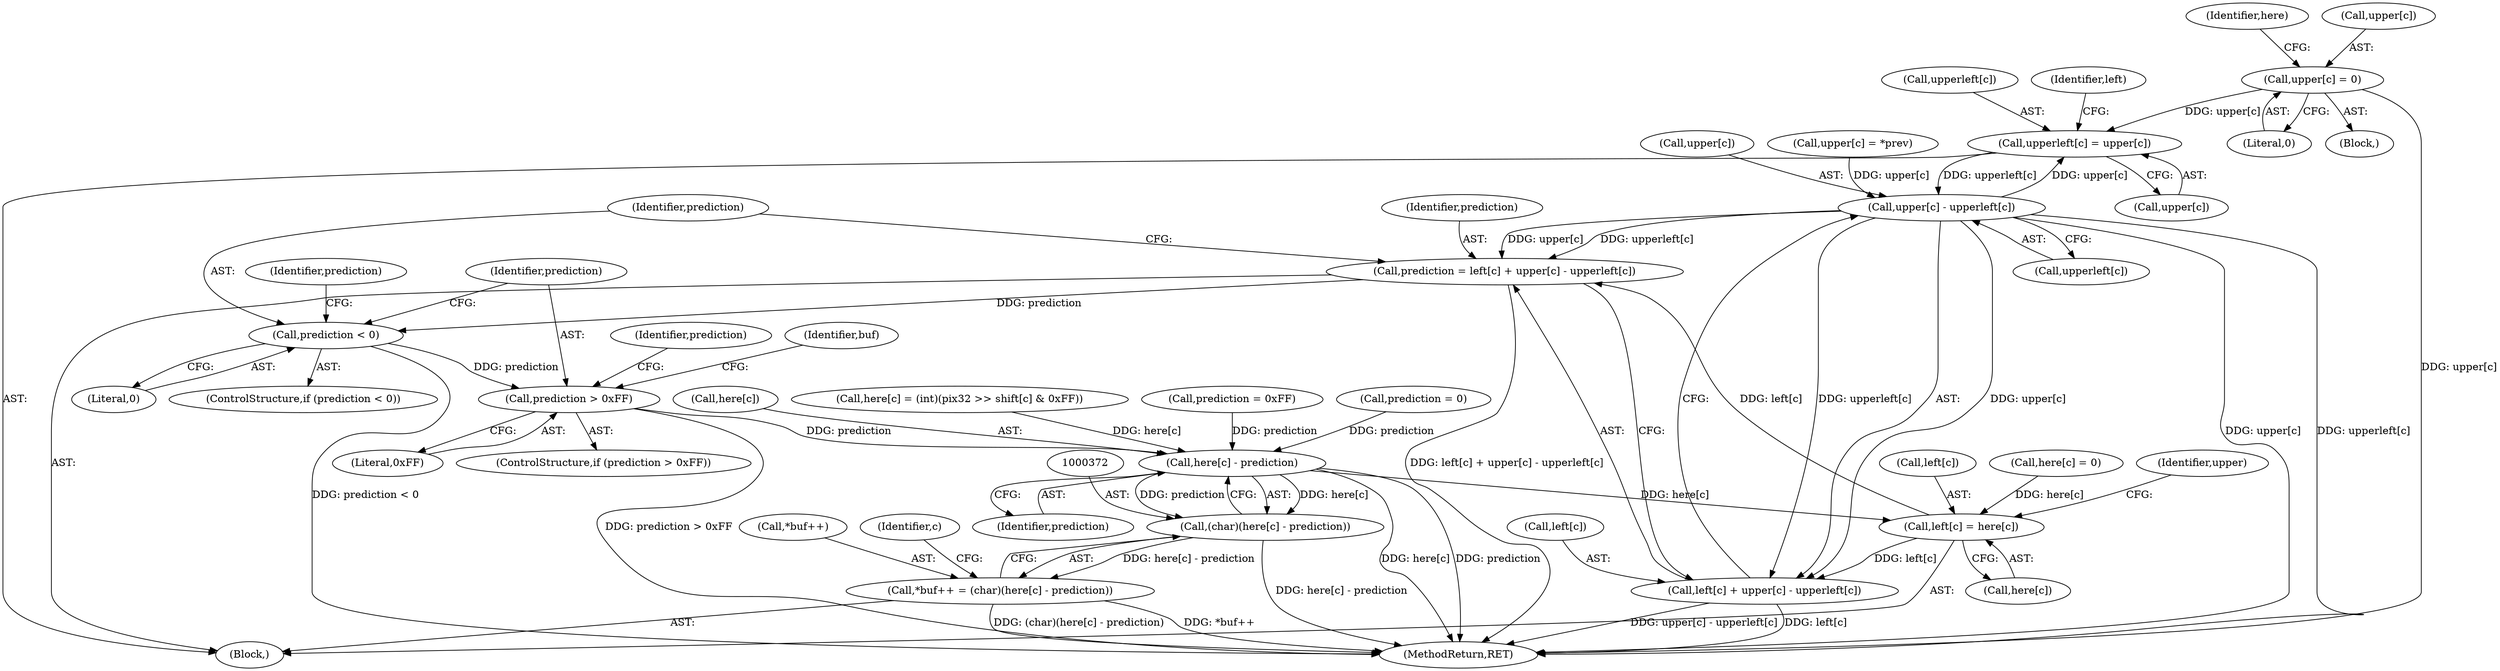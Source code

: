 digraph "0_qemu_9f64916da20eea67121d544698676295bbb105a7_7@array" {
"1000251" [label="(Call,upper[c] = 0)"];
"1000297" [label="(Call,upperleft[c] = upper[c])"];
"1000343" [label="(Call,upper[c] - upperleft[c])"];
"1000337" [label="(Call,prediction = left[c] + upper[c] - upperleft[c])"];
"1000351" [label="(Call,prediction < 0)"];
"1000360" [label="(Call,prediction > 0xFF)"];
"1000373" [label="(Call,here[c] - prediction)"];
"1000304" [label="(Call,left[c] = here[c])"];
"1000339" [label="(Call,left[c] + upper[c] - upperleft[c])"];
"1000371" [label="(Call,(char)(here[c] - prediction))"];
"1000367" [label="(Call,*buf++ = (char)(here[c] - prediction))"];
"1000251" [label="(Call,upper[c] = 0)"];
"1000258" [label="(Identifier,here)"];
"1000339" [label="(Call,left[c] + upper[c] - upperleft[c])"];
"1000306" [label="(Identifier,left)"];
"1000344" [label="(Call,upper[c])"];
"1000317" [label="(Call,here[c] = (int)(pix32 >> shift[c] & 0xFF))"];
"1000367" [label="(Call,*buf++ = (char)(here[c] - prediction))"];
"1000368" [label="(Call,*buf++)"];
"1000353" [label="(Literal,0)"];
"1000255" [label="(Literal,0)"];
"1000364" [label="(Call,prediction = 0xFF)"];
"1000371" [label="(Call,(char)(here[c] - prediction))"];
"1000311" [label="(Call,upper[c] = *prev)"];
"1000298" [label="(Call,upperleft[c])"];
"1000378" [label="(MethodReturn,RET)"];
"1000338" [label="(Identifier,prediction)"];
"1000305" [label="(Call,left[c])"];
"1000340" [label="(Call,left[c])"];
"1000296" [label="(Block,)"];
"1000304" [label="(Call,left[c] = here[c])"];
"1000352" [label="(Identifier,prediction)"];
"1000355" [label="(Call,prediction = 0)"];
"1000256" [label="(Call,here[c] = 0)"];
"1000365" [label="(Identifier,prediction)"];
"1000351" [label="(Call,prediction < 0)"];
"1000313" [label="(Identifier,upper)"];
"1000347" [label="(Call,upperleft[c])"];
"1000250" [label="(Block,)"];
"1000297" [label="(Call,upperleft[c] = upper[c])"];
"1000350" [label="(ControlStructure,if (prediction < 0))"];
"1000356" [label="(Identifier,prediction)"];
"1000359" [label="(ControlStructure,if (prediction > 0xFF))"];
"1000301" [label="(Call,upper[c])"];
"1000370" [label="(Identifier,buf)"];
"1000377" [label="(Identifier,prediction)"];
"1000295" [label="(Identifier,c)"];
"1000337" [label="(Call,prediction = left[c] + upper[c] - upperleft[c])"];
"1000362" [label="(Literal,0xFF)"];
"1000374" [label="(Call,here[c])"];
"1000373" [label="(Call,here[c] - prediction)"];
"1000343" [label="(Call,upper[c] - upperleft[c])"];
"1000252" [label="(Call,upper[c])"];
"1000308" [label="(Call,here[c])"];
"1000360" [label="(Call,prediction > 0xFF)"];
"1000361" [label="(Identifier,prediction)"];
"1000251" -> "1000250"  [label="AST: "];
"1000251" -> "1000255"  [label="CFG: "];
"1000252" -> "1000251"  [label="AST: "];
"1000255" -> "1000251"  [label="AST: "];
"1000258" -> "1000251"  [label="CFG: "];
"1000251" -> "1000378"  [label="DDG: upper[c]"];
"1000251" -> "1000297"  [label="DDG: upper[c]"];
"1000297" -> "1000296"  [label="AST: "];
"1000297" -> "1000301"  [label="CFG: "];
"1000298" -> "1000297"  [label="AST: "];
"1000301" -> "1000297"  [label="AST: "];
"1000306" -> "1000297"  [label="CFG: "];
"1000343" -> "1000297"  [label="DDG: upper[c]"];
"1000297" -> "1000343"  [label="DDG: upperleft[c]"];
"1000343" -> "1000339"  [label="AST: "];
"1000343" -> "1000347"  [label="CFG: "];
"1000344" -> "1000343"  [label="AST: "];
"1000347" -> "1000343"  [label="AST: "];
"1000339" -> "1000343"  [label="CFG: "];
"1000343" -> "1000378"  [label="DDG: upper[c]"];
"1000343" -> "1000378"  [label="DDG: upperleft[c]"];
"1000343" -> "1000337"  [label="DDG: upper[c]"];
"1000343" -> "1000337"  [label="DDG: upperleft[c]"];
"1000343" -> "1000339"  [label="DDG: upper[c]"];
"1000343" -> "1000339"  [label="DDG: upperleft[c]"];
"1000311" -> "1000343"  [label="DDG: upper[c]"];
"1000337" -> "1000296"  [label="AST: "];
"1000337" -> "1000339"  [label="CFG: "];
"1000338" -> "1000337"  [label="AST: "];
"1000339" -> "1000337"  [label="AST: "];
"1000352" -> "1000337"  [label="CFG: "];
"1000337" -> "1000378"  [label="DDG: left[c] + upper[c] - upperleft[c]"];
"1000304" -> "1000337"  [label="DDG: left[c]"];
"1000337" -> "1000351"  [label="DDG: prediction"];
"1000351" -> "1000350"  [label="AST: "];
"1000351" -> "1000353"  [label="CFG: "];
"1000352" -> "1000351"  [label="AST: "];
"1000353" -> "1000351"  [label="AST: "];
"1000356" -> "1000351"  [label="CFG: "];
"1000361" -> "1000351"  [label="CFG: "];
"1000351" -> "1000378"  [label="DDG: prediction < 0"];
"1000351" -> "1000360"  [label="DDG: prediction"];
"1000360" -> "1000359"  [label="AST: "];
"1000360" -> "1000362"  [label="CFG: "];
"1000361" -> "1000360"  [label="AST: "];
"1000362" -> "1000360"  [label="AST: "];
"1000365" -> "1000360"  [label="CFG: "];
"1000370" -> "1000360"  [label="CFG: "];
"1000360" -> "1000378"  [label="DDG: prediction > 0xFF"];
"1000360" -> "1000373"  [label="DDG: prediction"];
"1000373" -> "1000371"  [label="AST: "];
"1000373" -> "1000377"  [label="CFG: "];
"1000374" -> "1000373"  [label="AST: "];
"1000377" -> "1000373"  [label="AST: "];
"1000371" -> "1000373"  [label="CFG: "];
"1000373" -> "1000378"  [label="DDG: prediction"];
"1000373" -> "1000378"  [label="DDG: here[c]"];
"1000373" -> "1000304"  [label="DDG: here[c]"];
"1000373" -> "1000371"  [label="DDG: here[c]"];
"1000373" -> "1000371"  [label="DDG: prediction"];
"1000317" -> "1000373"  [label="DDG: here[c]"];
"1000364" -> "1000373"  [label="DDG: prediction"];
"1000355" -> "1000373"  [label="DDG: prediction"];
"1000304" -> "1000296"  [label="AST: "];
"1000304" -> "1000308"  [label="CFG: "];
"1000305" -> "1000304"  [label="AST: "];
"1000308" -> "1000304"  [label="AST: "];
"1000313" -> "1000304"  [label="CFG: "];
"1000256" -> "1000304"  [label="DDG: here[c]"];
"1000304" -> "1000339"  [label="DDG: left[c]"];
"1000340" -> "1000339"  [label="AST: "];
"1000339" -> "1000378"  [label="DDG: upper[c] - upperleft[c]"];
"1000339" -> "1000378"  [label="DDG: left[c]"];
"1000371" -> "1000367"  [label="AST: "];
"1000372" -> "1000371"  [label="AST: "];
"1000367" -> "1000371"  [label="CFG: "];
"1000371" -> "1000378"  [label="DDG: here[c] - prediction"];
"1000371" -> "1000367"  [label="DDG: here[c] - prediction"];
"1000367" -> "1000296"  [label="AST: "];
"1000368" -> "1000367"  [label="AST: "];
"1000295" -> "1000367"  [label="CFG: "];
"1000367" -> "1000378"  [label="DDG: *buf++"];
"1000367" -> "1000378"  [label="DDG: (char)(here[c] - prediction)"];
}
